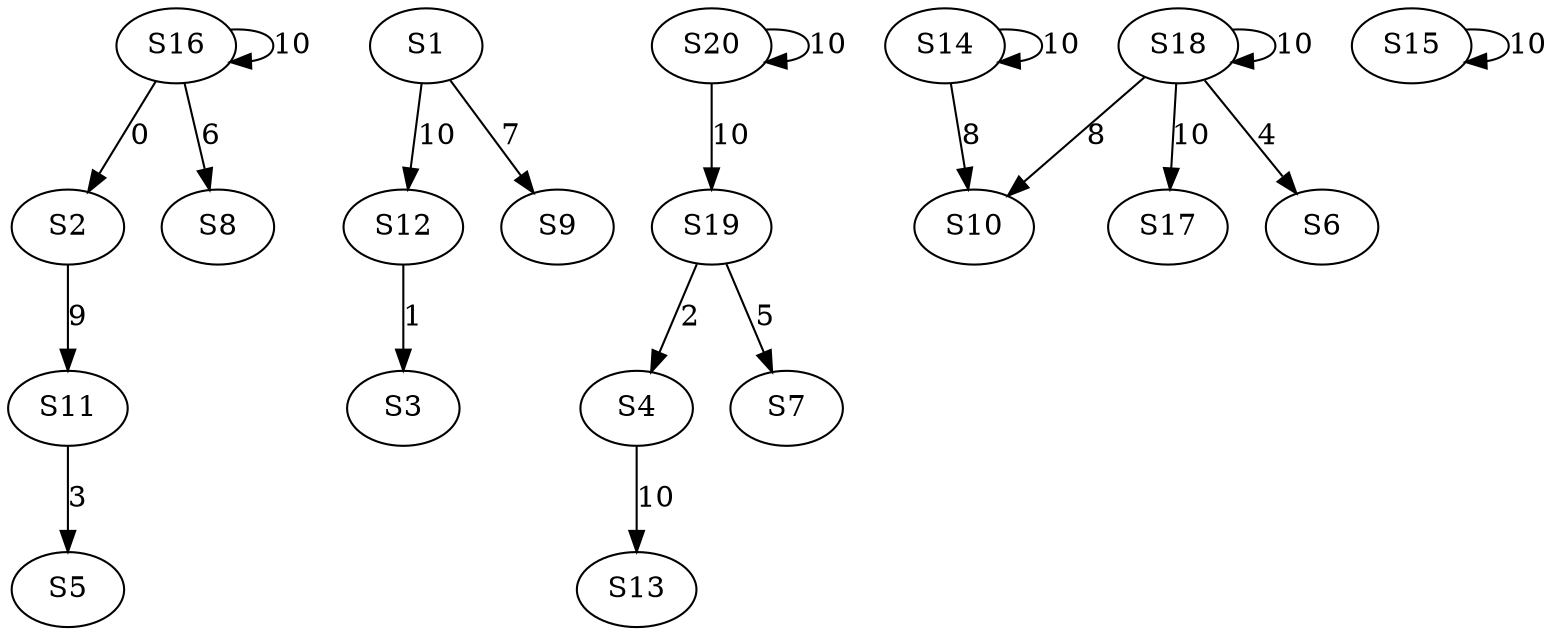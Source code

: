 strict digraph {
	S16 -> S2 [ label = 0 ];
	S12 -> S3 [ label = 1 ];
	S19 -> S4 [ label = 2 ];
	S11 -> S5 [ label = 3 ];
	S18 -> S6 [ label = 4 ];
	S19 -> S7 [ label = 5 ];
	S16 -> S8 [ label = 6 ];
	S1 -> S9 [ label = 7 ];
	S14 -> S10 [ label = 8 ];
	S2 -> S11 [ label = 9 ];
	S1 -> S12 [ label = 10 ];
	S4 -> S13 [ label = 10 ];
	S14 -> S14 [ label = 10 ];
	S15 -> S15 [ label = 10 ];
	S16 -> S16 [ label = 10 ];
	S18 -> S17 [ label = 10 ];
	S18 -> S18 [ label = 10 ];
	S20 -> S19 [ label = 10 ];
	S20 -> S20 [ label = 10 ];
	S18 -> S10 [ label = 8 ];
}
